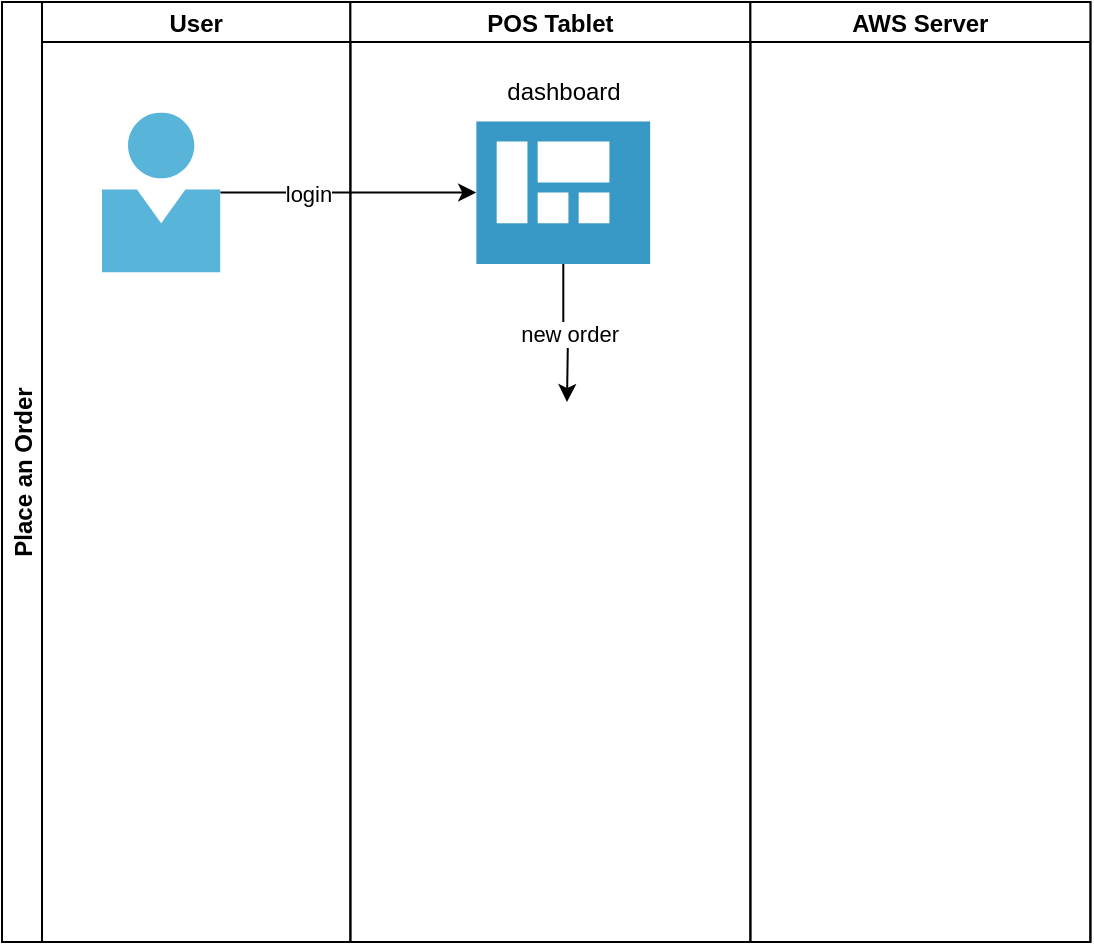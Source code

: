 <mxfile version="21.6.7" type="github">
  <diagram id="C5RBs43oDa-KdzZeNtuy" name="Page-1">
    <mxGraphModel dx="896" dy="524" grid="1" gridSize="10" guides="1" tooltips="1" connect="1" arrows="1" fold="1" page="1" pageScale="1" pageWidth="827" pageHeight="1169" math="0" shadow="0">
      <root>
        <mxCell id="WIyWlLk6GJQsqaUBKTNV-0" />
        <mxCell id="WIyWlLk6GJQsqaUBKTNV-1" parent="WIyWlLk6GJQsqaUBKTNV-0" />
        <mxCell id="4Ud9yjT0w8RNgqQSBJTi-1" value="Place an Order" style="swimlane;childLayout=stackLayout;resizeParent=1;resizeParentMax=0;startSize=20;horizontal=0;horizontalStack=1;" vertex="1" parent="WIyWlLk6GJQsqaUBKTNV-1">
          <mxGeometry x="110" y="40" width="544.2" height="470" as="geometry" />
        </mxCell>
        <mxCell id="4Ud9yjT0w8RNgqQSBJTi-2" value="User" style="swimlane;startSize=20;" vertex="1" parent="4Ud9yjT0w8RNgqQSBJTi-1">
          <mxGeometry x="20" width="154.2" height="470" as="geometry" />
        </mxCell>
        <mxCell id="4Ud9yjT0w8RNgqQSBJTi-6" value="" style="image;sketch=0;aspect=fixed;html=1;points=[];align=center;fontSize=12;image=img/lib/mscae/Person.svg;" vertex="1" parent="4Ud9yjT0w8RNgqQSBJTi-2">
          <mxGeometry x="30.0" y="55.29" width="59.2" height="80" as="geometry" />
        </mxCell>
        <mxCell id="4Ud9yjT0w8RNgqQSBJTi-3" value="POS Tablet" style="swimlane;startSize=20;" vertex="1" parent="4Ud9yjT0w8RNgqQSBJTi-1">
          <mxGeometry x="174.2" width="200" height="470" as="geometry" />
        </mxCell>
        <mxCell id="4Ud9yjT0w8RNgqQSBJTi-21" value="&amp;nbsp;new order" style="edgeStyle=orthogonalEdgeStyle;rounded=0;orthogonalLoop=1;jettySize=auto;html=1;" edge="1" parent="4Ud9yjT0w8RNgqQSBJTi-3" source="4Ud9yjT0w8RNgqQSBJTi-19">
          <mxGeometry relative="1" as="geometry">
            <mxPoint x="108.3" y="200" as="targetPoint" />
          </mxGeometry>
        </mxCell>
        <mxCell id="4Ud9yjT0w8RNgqQSBJTi-19" value="" style="image;sketch=0;aspect=fixed;html=1;points=[];align=center;fontSize=12;image=img/lib/mscae/Shared_Dashboard.svg;" vertex="1" parent="4Ud9yjT0w8RNgqQSBJTi-3">
          <mxGeometry x="62.9" y="59.58" width="87.1" height="71.42" as="geometry" />
        </mxCell>
        <mxCell id="4Ud9yjT0w8RNgqQSBJTi-22" value="dashboard" style="text;html=1;strokeColor=none;fillColor=none;align=center;verticalAlign=middle;whiteSpace=wrap;rounded=0;" vertex="1" parent="4Ud9yjT0w8RNgqQSBJTi-3">
          <mxGeometry x="76.45" y="29.58" width="60" height="30" as="geometry" />
        </mxCell>
        <mxCell id="4Ud9yjT0w8RNgqQSBJTi-4" value="AWS Server" style="swimlane;startSize=20;" vertex="1" parent="4Ud9yjT0w8RNgqQSBJTi-1">
          <mxGeometry x="374.2" width="170" height="470" as="geometry" />
        </mxCell>
        <mxCell id="4Ud9yjT0w8RNgqQSBJTi-15" value="" style="edgeStyle=orthogonalEdgeStyle;rounded=0;orthogonalLoop=1;jettySize=auto;html=1;" edge="1" parent="4Ud9yjT0w8RNgqQSBJTi-1" source="4Ud9yjT0w8RNgqQSBJTi-6" target="4Ud9yjT0w8RNgqQSBJTi-19">
          <mxGeometry relative="1" as="geometry">
            <mxPoint x="230" y="150" as="targetPoint" />
          </mxGeometry>
        </mxCell>
        <mxCell id="4Ud9yjT0w8RNgqQSBJTi-16" value="login" style="edgeLabel;html=1;align=center;verticalAlign=middle;resizable=0;points=[];" vertex="1" connectable="0" parent="4Ud9yjT0w8RNgqQSBJTi-15">
          <mxGeometry x="-0.321" relative="1" as="geometry">
            <mxPoint as="offset" />
          </mxGeometry>
        </mxCell>
      </root>
    </mxGraphModel>
  </diagram>
</mxfile>
